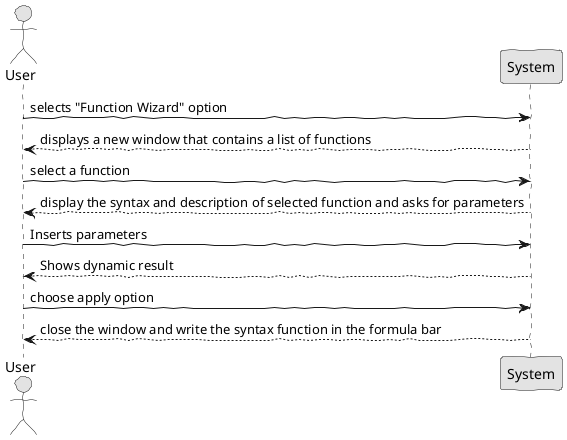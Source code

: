 @startuml ssd_insert_function_basic_wizard.png
skinparam handwritten true
skinparam monochrome true
skinparam packageStyle rect
skinparam defaultFontName FG Virgil
skinparam shadowing false

actor User 
participant "System" as S
User -> S : selects "Function Wizard" option
S --> User : displays a new window that contains a list of functions 
User -> S : select a function
S --> User : display the syntax and description of selected function and asks for parameters
User -> S : Inserts parameters
S --> User : Shows dynamic result
User -> S : choose apply option
S --> User : close the window and write the syntax function in the formula bar

@enduml